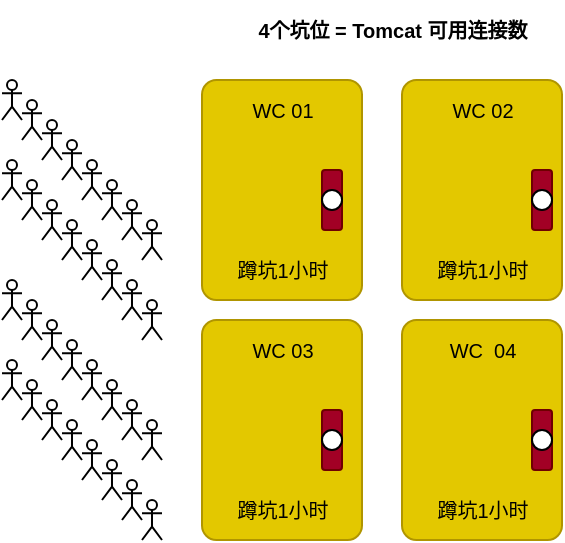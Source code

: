 <mxfile version="20.2.8" type="device"><diagram id="ReimeNIcV1UsZZtPf5Um" name="第 1 页"><mxGraphModel dx="494" dy="307" grid="0" gridSize="10" guides="1" tooltips="1" connect="1" arrows="1" fold="1" page="1" pageScale="1" pageWidth="900" pageHeight="1600" math="0" shadow="0"><root><mxCell id="0"/><mxCell id="1" parent="0"/><mxCell id="qq18QuOHXq7bkWS_XO7N-23" value="" style="rounded=1;whiteSpace=wrap;html=1;fillColor=#e3c800;strokeColor=#B09500;fontColor=#000000;arcSize=9;" vertex="1" parent="1"><mxGeometry x="240" y="170" width="80" height="110" as="geometry"/></mxCell><mxCell id="qq18QuOHXq7bkWS_XO7N-1" value="" style="shape=umlActor;verticalLabelPosition=bottom;verticalAlign=top;html=1;outlineConnect=0;" vertex="1" parent="1"><mxGeometry x="140" y="170" width="10" height="20" as="geometry"/></mxCell><mxCell id="qq18QuOHXq7bkWS_XO7N-9" value="" style="shape=umlActor;verticalLabelPosition=bottom;verticalAlign=top;html=1;outlineConnect=0;" vertex="1" parent="1"><mxGeometry x="150" y="180" width="10" height="20" as="geometry"/></mxCell><mxCell id="qq18QuOHXq7bkWS_XO7N-10" value="" style="shape=umlActor;verticalLabelPosition=bottom;verticalAlign=top;html=1;outlineConnect=0;" vertex="1" parent="1"><mxGeometry x="160" y="190" width="10" height="20" as="geometry"/></mxCell><mxCell id="qq18QuOHXq7bkWS_XO7N-11" value="" style="shape=umlActor;verticalLabelPosition=bottom;verticalAlign=top;html=1;outlineConnect=0;" vertex="1" parent="1"><mxGeometry x="170" y="200" width="10" height="20" as="geometry"/></mxCell><mxCell id="qq18QuOHXq7bkWS_XO7N-12" value="" style="shape=umlActor;verticalLabelPosition=bottom;verticalAlign=top;html=1;outlineConnect=0;" vertex="1" parent="1"><mxGeometry x="180" y="210" width="10" height="20" as="geometry"/></mxCell><mxCell id="qq18QuOHXq7bkWS_XO7N-18" value="" style="shape=umlActor;verticalLabelPosition=bottom;verticalAlign=top;html=1;outlineConnect=0;" vertex="1" parent="1"><mxGeometry x="140" y="210" width="10" height="20" as="geometry"/></mxCell><mxCell id="qq18QuOHXq7bkWS_XO7N-19" value="" style="shape=umlActor;verticalLabelPosition=bottom;verticalAlign=top;html=1;outlineConnect=0;" vertex="1" parent="1"><mxGeometry x="150" y="220" width="10" height="20" as="geometry"/></mxCell><mxCell id="qq18QuOHXq7bkWS_XO7N-20" value="" style="shape=umlActor;verticalLabelPosition=bottom;verticalAlign=top;html=1;outlineConnect=0;" vertex="1" parent="1"><mxGeometry x="160" y="230" width="10" height="20" as="geometry"/></mxCell><mxCell id="qq18QuOHXq7bkWS_XO7N-21" value="" style="shape=umlActor;verticalLabelPosition=bottom;verticalAlign=top;html=1;outlineConnect=0;" vertex="1" parent="1"><mxGeometry x="170" y="240" width="10" height="20" as="geometry"/></mxCell><mxCell id="qq18QuOHXq7bkWS_XO7N-22" value="" style="shape=umlActor;verticalLabelPosition=bottom;verticalAlign=top;html=1;outlineConnect=0;" vertex="1" parent="1"><mxGeometry x="180" y="250" width="10" height="20" as="geometry"/></mxCell><mxCell id="qq18QuOHXq7bkWS_XO7N-34" value="" style="rounded=1;whiteSpace=wrap;html=1;fillColor=#e3c800;strokeColor=#B09500;fontColor=#000000;arcSize=9;" vertex="1" parent="1"><mxGeometry x="340" y="170" width="80" height="110" as="geometry"/></mxCell><mxCell id="qq18QuOHXq7bkWS_XO7N-35" value="" style="rounded=1;whiteSpace=wrap;html=1;fontSize=10;fillColor=#a20025;fontColor=#ffffff;strokeColor=#6F0000;" vertex="1" parent="1"><mxGeometry x="300" y="215" width="10" height="30" as="geometry"/></mxCell><mxCell id="qq18QuOHXq7bkWS_XO7N-37" value="WC 01" style="text;html=1;align=center;verticalAlign=middle;resizable=0;points=[];autosize=1;strokeColor=none;fillColor=none;fontSize=10;" vertex="1" parent="1"><mxGeometry x="255" y="170" width="50" height="30" as="geometry"/></mxCell><mxCell id="qq18QuOHXq7bkWS_XO7N-38" value="WC 02" style="text;html=1;align=center;verticalAlign=middle;resizable=0;points=[];autosize=1;strokeColor=none;fillColor=none;fontSize=10;" vertex="1" parent="1"><mxGeometry x="355" y="170" width="50" height="30" as="geometry"/></mxCell><mxCell id="qq18QuOHXq7bkWS_XO7N-40" value="" style="ellipse;whiteSpace=wrap;html=1;aspect=fixed;fontSize=10;" vertex="1" parent="1"><mxGeometry x="300" y="225" width="10" height="10" as="geometry"/></mxCell><mxCell id="qq18QuOHXq7bkWS_XO7N-41" value="" style="rounded=1;whiteSpace=wrap;html=1;fontSize=10;fillColor=#a20025;fontColor=#ffffff;strokeColor=#6F0000;" vertex="1" parent="1"><mxGeometry x="405" y="215" width="10" height="30" as="geometry"/></mxCell><mxCell id="qq18QuOHXq7bkWS_XO7N-42" value="" style="ellipse;whiteSpace=wrap;html=1;aspect=fixed;fontSize=10;" vertex="1" parent="1"><mxGeometry x="405" y="225" width="10" height="10" as="geometry"/></mxCell><mxCell id="qq18QuOHXq7bkWS_XO7N-43" value="蹲坑1小时" style="text;html=1;align=center;verticalAlign=middle;resizable=0;points=[];autosize=1;strokeColor=none;fillColor=none;fontSize=10;" vertex="1" parent="1"><mxGeometry x="245" y="250" width="70" height="30" as="geometry"/></mxCell><mxCell id="qq18QuOHXq7bkWS_XO7N-44" value="蹲坑1小时" style="text;html=1;align=center;verticalAlign=middle;resizable=0;points=[];autosize=1;strokeColor=none;fillColor=none;fontSize=10;" vertex="1" parent="1"><mxGeometry x="345" y="250" width="70" height="30" as="geometry"/></mxCell><mxCell id="qq18QuOHXq7bkWS_XO7N-45" value="" style="rounded=1;whiteSpace=wrap;html=1;fillColor=#e3c800;strokeColor=#B09500;fontColor=#000000;arcSize=9;" vertex="1" parent="1"><mxGeometry x="240" y="290" width="80" height="110" as="geometry"/></mxCell><mxCell id="qq18QuOHXq7bkWS_XO7N-46" value="" style="rounded=1;whiteSpace=wrap;html=1;fillColor=#e3c800;strokeColor=#B09500;fontColor=#000000;arcSize=9;" vertex="1" parent="1"><mxGeometry x="340" y="290" width="80" height="110" as="geometry"/></mxCell><mxCell id="qq18QuOHXq7bkWS_XO7N-47" value="" style="rounded=1;whiteSpace=wrap;html=1;fontSize=10;fillColor=#a20025;fontColor=#ffffff;strokeColor=#6F0000;" vertex="1" parent="1"><mxGeometry x="300" y="335" width="10" height="30" as="geometry"/></mxCell><mxCell id="qq18QuOHXq7bkWS_XO7N-48" value="WC 03" style="text;html=1;align=center;verticalAlign=middle;resizable=0;points=[];autosize=1;strokeColor=none;fillColor=none;fontSize=10;" vertex="1" parent="1"><mxGeometry x="255" y="290" width="50" height="30" as="geometry"/></mxCell><mxCell id="qq18QuOHXq7bkWS_XO7N-49" value="WC&amp;nbsp; 04" style="text;html=1;align=center;verticalAlign=middle;resizable=0;points=[];autosize=1;strokeColor=none;fillColor=none;fontSize=10;" vertex="1" parent="1"><mxGeometry x="350" y="290" width="60" height="30" as="geometry"/></mxCell><mxCell id="qq18QuOHXq7bkWS_XO7N-50" value="" style="ellipse;whiteSpace=wrap;html=1;aspect=fixed;fontSize=10;" vertex="1" parent="1"><mxGeometry x="300" y="345" width="10" height="10" as="geometry"/></mxCell><mxCell id="qq18QuOHXq7bkWS_XO7N-51" value="" style="rounded=1;whiteSpace=wrap;html=1;fontSize=10;fillColor=#a20025;fontColor=#ffffff;strokeColor=#6F0000;" vertex="1" parent="1"><mxGeometry x="405" y="335" width="10" height="30" as="geometry"/></mxCell><mxCell id="qq18QuOHXq7bkWS_XO7N-52" value="" style="ellipse;whiteSpace=wrap;html=1;aspect=fixed;fontSize=10;" vertex="1" parent="1"><mxGeometry x="405" y="345" width="10" height="10" as="geometry"/></mxCell><mxCell id="qq18QuOHXq7bkWS_XO7N-53" value="蹲坑1小时" style="text;html=1;align=center;verticalAlign=middle;resizable=0;points=[];autosize=1;strokeColor=none;fillColor=none;fontSize=10;" vertex="1" parent="1"><mxGeometry x="245" y="370" width="70" height="30" as="geometry"/></mxCell><mxCell id="qq18QuOHXq7bkWS_XO7N-54" value="蹲坑1小时" style="text;html=1;align=center;verticalAlign=middle;resizable=0;points=[];autosize=1;strokeColor=none;fillColor=none;fontSize=10;" vertex="1" parent="1"><mxGeometry x="345" y="370" width="70" height="30" as="geometry"/></mxCell><mxCell id="qq18QuOHXq7bkWS_XO7N-55" value="" style="shape=umlActor;verticalLabelPosition=bottom;verticalAlign=top;html=1;outlineConnect=0;" vertex="1" parent="1"><mxGeometry x="140" y="270" width="10" height="20" as="geometry"/></mxCell><mxCell id="qq18QuOHXq7bkWS_XO7N-56" value="" style="shape=umlActor;verticalLabelPosition=bottom;verticalAlign=top;html=1;outlineConnect=0;" vertex="1" parent="1"><mxGeometry x="150" y="280" width="10" height="20" as="geometry"/></mxCell><mxCell id="qq18QuOHXq7bkWS_XO7N-57" value="" style="shape=umlActor;verticalLabelPosition=bottom;verticalAlign=top;html=1;outlineConnect=0;" vertex="1" parent="1"><mxGeometry x="160" y="290" width="10" height="20" as="geometry"/></mxCell><mxCell id="qq18QuOHXq7bkWS_XO7N-58" value="" style="shape=umlActor;verticalLabelPosition=bottom;verticalAlign=top;html=1;outlineConnect=0;" vertex="1" parent="1"><mxGeometry x="170" y="300" width="10" height="20" as="geometry"/></mxCell><mxCell id="qq18QuOHXq7bkWS_XO7N-59" value="" style="shape=umlActor;verticalLabelPosition=bottom;verticalAlign=top;html=1;outlineConnect=0;" vertex="1" parent="1"><mxGeometry x="180" y="310" width="10" height="20" as="geometry"/></mxCell><mxCell id="qq18QuOHXq7bkWS_XO7N-60" value="" style="shape=umlActor;verticalLabelPosition=bottom;verticalAlign=top;html=1;outlineConnect=0;" vertex="1" parent="1"><mxGeometry x="140" y="310" width="10" height="20" as="geometry"/></mxCell><mxCell id="qq18QuOHXq7bkWS_XO7N-61" value="" style="shape=umlActor;verticalLabelPosition=bottom;verticalAlign=top;html=1;outlineConnect=0;" vertex="1" parent="1"><mxGeometry x="150" y="320" width="10" height="20" as="geometry"/></mxCell><mxCell id="qq18QuOHXq7bkWS_XO7N-62" value="" style="shape=umlActor;verticalLabelPosition=bottom;verticalAlign=top;html=1;outlineConnect=0;" vertex="1" parent="1"><mxGeometry x="160" y="330" width="10" height="20" as="geometry"/></mxCell><mxCell id="qq18QuOHXq7bkWS_XO7N-63" value="" style="shape=umlActor;verticalLabelPosition=bottom;verticalAlign=top;html=1;outlineConnect=0;" vertex="1" parent="1"><mxGeometry x="170" y="340" width="10" height="20" as="geometry"/></mxCell><mxCell id="qq18QuOHXq7bkWS_XO7N-64" value="" style="shape=umlActor;verticalLabelPosition=bottom;verticalAlign=top;html=1;outlineConnect=0;" vertex="1" parent="1"><mxGeometry x="180" y="350" width="10" height="20" as="geometry"/></mxCell><mxCell id="qq18QuOHXq7bkWS_XO7N-65" value="" style="shape=umlActor;verticalLabelPosition=bottom;verticalAlign=top;html=1;outlineConnect=0;" vertex="1" parent="1"><mxGeometry x="190" y="320" width="10" height="20" as="geometry"/></mxCell><mxCell id="qq18QuOHXq7bkWS_XO7N-66" value="" style="shape=umlActor;verticalLabelPosition=bottom;verticalAlign=top;html=1;outlineConnect=0;" vertex="1" parent="1"><mxGeometry x="200" y="330" width="10" height="20" as="geometry"/></mxCell><mxCell id="qq18QuOHXq7bkWS_XO7N-67" value="" style="shape=umlActor;verticalLabelPosition=bottom;verticalAlign=top;html=1;outlineConnect=0;" vertex="1" parent="1"><mxGeometry x="210" y="340" width="10" height="20" as="geometry"/></mxCell><mxCell id="qq18QuOHXq7bkWS_XO7N-68" value="" style="shape=umlActor;verticalLabelPosition=bottom;verticalAlign=top;html=1;outlineConnect=0;" vertex="1" parent="1"><mxGeometry x="190" y="360" width="10" height="20" as="geometry"/></mxCell><mxCell id="qq18QuOHXq7bkWS_XO7N-69" value="" style="shape=umlActor;verticalLabelPosition=bottom;verticalAlign=top;html=1;outlineConnect=0;" vertex="1" parent="1"><mxGeometry x="200" y="370" width="10" height="20" as="geometry"/></mxCell><mxCell id="qq18QuOHXq7bkWS_XO7N-70" value="" style="shape=umlActor;verticalLabelPosition=bottom;verticalAlign=top;html=1;outlineConnect=0;" vertex="1" parent="1"><mxGeometry x="210" y="380" width="10" height="20" as="geometry"/></mxCell><mxCell id="qq18QuOHXq7bkWS_XO7N-72" value="" style="shape=umlActor;verticalLabelPosition=bottom;verticalAlign=top;html=1;outlineConnect=0;" vertex="1" parent="1"><mxGeometry x="190" y="260" width="10" height="20" as="geometry"/></mxCell><mxCell id="qq18QuOHXq7bkWS_XO7N-73" value="" style="shape=umlActor;verticalLabelPosition=bottom;verticalAlign=top;html=1;outlineConnect=0;" vertex="1" parent="1"><mxGeometry x="200" y="270" width="10" height="20" as="geometry"/></mxCell><mxCell id="qq18QuOHXq7bkWS_XO7N-74" value="" style="shape=umlActor;verticalLabelPosition=bottom;verticalAlign=top;html=1;outlineConnect=0;" vertex="1" parent="1"><mxGeometry x="210" y="280" width="10" height="20" as="geometry"/></mxCell><mxCell id="qq18QuOHXq7bkWS_XO7N-76" value="" style="shape=umlActor;verticalLabelPosition=bottom;verticalAlign=top;html=1;outlineConnect=0;" vertex="1" parent="1"><mxGeometry x="190" y="220" width="10" height="20" as="geometry"/></mxCell><mxCell id="qq18QuOHXq7bkWS_XO7N-77" value="" style="shape=umlActor;verticalLabelPosition=bottom;verticalAlign=top;html=1;outlineConnect=0;" vertex="1" parent="1"><mxGeometry x="200" y="230" width="10" height="20" as="geometry"/></mxCell><mxCell id="qq18QuOHXq7bkWS_XO7N-78" value="" style="shape=umlActor;verticalLabelPosition=bottom;verticalAlign=top;html=1;outlineConnect=0;" vertex="1" parent="1"><mxGeometry x="210" y="240" width="10" height="20" as="geometry"/></mxCell><mxCell id="qq18QuOHXq7bkWS_XO7N-80" value="&lt;b&gt;4个坑位 = Tomcat 可用连接数&lt;/b&gt;" style="text;html=1;align=center;verticalAlign=middle;resizable=0;points=[];autosize=1;strokeColor=none;fillColor=none;fontSize=10;" vertex="1" parent="1"><mxGeometry x="255" y="130" width="160" height="30" as="geometry"/></mxCell></root></mxGraphModel></diagram></mxfile>